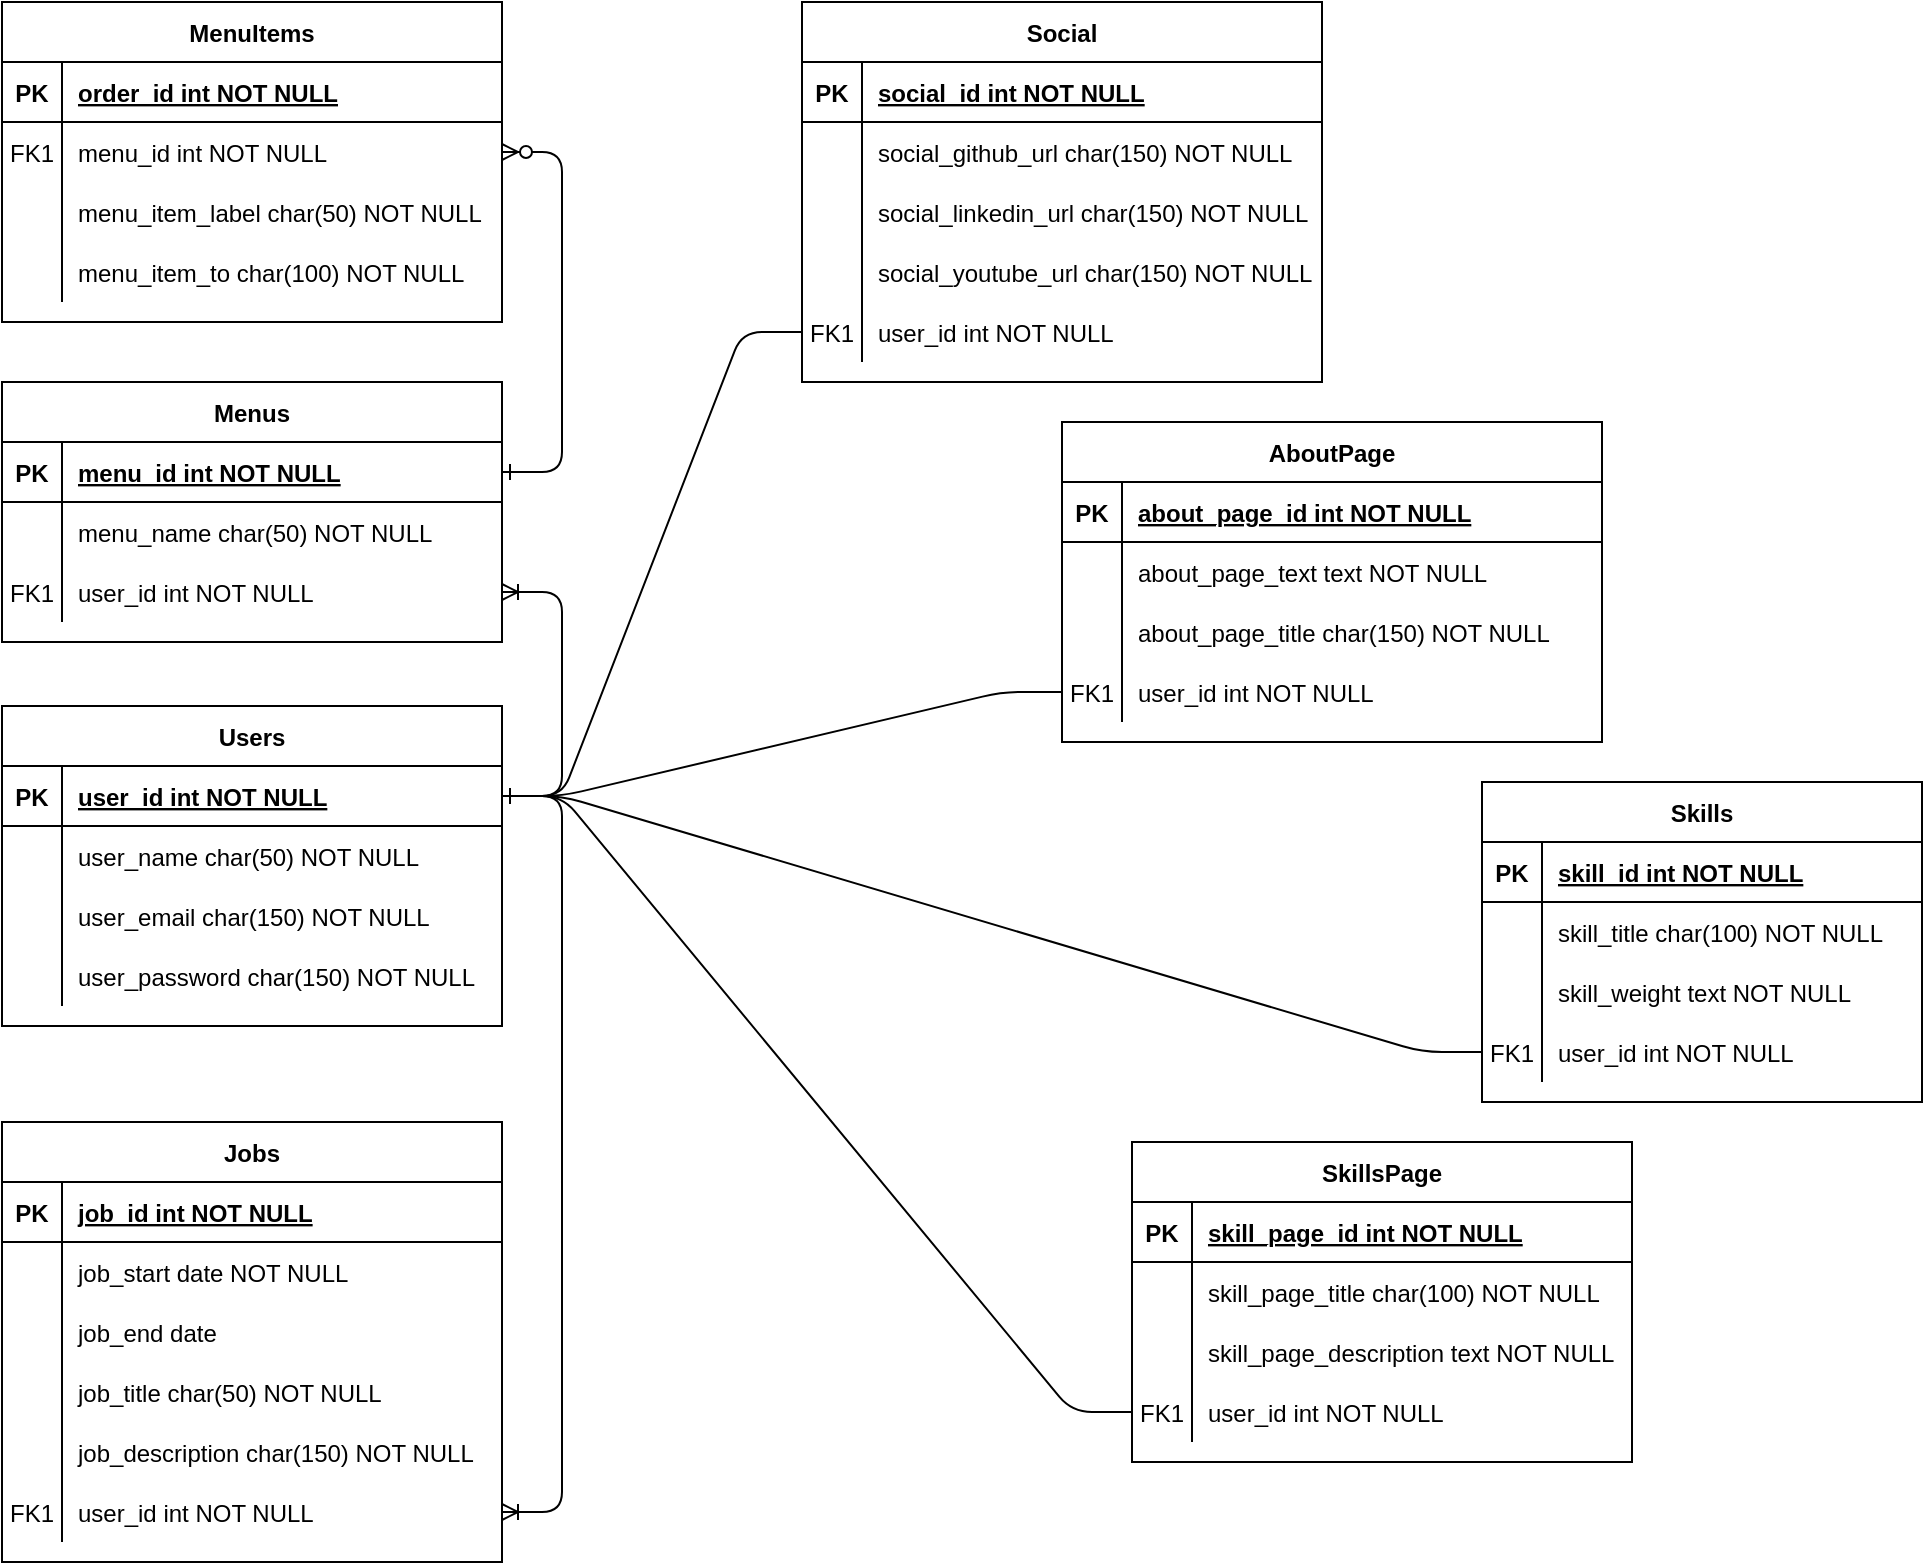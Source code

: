 <mxfile version="19.0.3" type="device"><diagram id="R2lEEEUBdFMjLlhIrx00" name="Page-1"><mxGraphModel dx="1108" dy="563" grid="1" gridSize="10" guides="1" tooltips="1" connect="1" arrows="1" fold="1" page="1" pageScale="1" pageWidth="1169" pageHeight="827" math="0" shadow="0" extFonts="Permanent Marker^https://fonts.googleapis.com/css?family=Permanent+Marker"><root><mxCell id="0"/><mxCell id="1" parent="0"/><mxCell id="C-vyLk0tnHw3VtMMgP7b-1" value="" style="edgeStyle=entityRelationEdgeStyle;endArrow=ERzeroToMany;startArrow=ERone;endFill=1;startFill=0;" parent="1" source="C-vyLk0tnHw3VtMMgP7b-24" target="C-vyLk0tnHw3VtMMgP7b-6" edge="1"><mxGeometry width="100" height="100" relative="1" as="geometry"><mxPoint x="-400" y="700" as="sourcePoint"/><mxPoint x="-300" y="600" as="targetPoint"/></mxGeometry></mxCell><mxCell id="C-vyLk0tnHw3VtMMgP7b-2" value="MenuItems" style="shape=table;startSize=30;container=1;collapsible=1;childLayout=tableLayout;fixedRows=1;rowLines=0;fontStyle=1;align=center;resizeLast=1;" parent="1" vertex="1"><mxGeometry x="20" y="10" width="250" height="160" as="geometry"/></mxCell><mxCell id="C-vyLk0tnHw3VtMMgP7b-3" value="" style="shape=partialRectangle;collapsible=0;dropTarget=0;pointerEvents=0;fillColor=none;points=[[0,0.5],[1,0.5]];portConstraint=eastwest;top=0;left=0;right=0;bottom=1;" parent="C-vyLk0tnHw3VtMMgP7b-2" vertex="1"><mxGeometry y="30" width="250" height="30" as="geometry"/></mxCell><mxCell id="C-vyLk0tnHw3VtMMgP7b-4" value="PK" style="shape=partialRectangle;overflow=hidden;connectable=0;fillColor=none;top=0;left=0;bottom=0;right=0;fontStyle=1;" parent="C-vyLk0tnHw3VtMMgP7b-3" vertex="1"><mxGeometry width="30" height="30" as="geometry"><mxRectangle width="30" height="30" as="alternateBounds"/></mxGeometry></mxCell><mxCell id="C-vyLk0tnHw3VtMMgP7b-5" value="order_id int NOT NULL " style="shape=partialRectangle;overflow=hidden;connectable=0;fillColor=none;top=0;left=0;bottom=0;right=0;align=left;spacingLeft=6;fontStyle=5;" parent="C-vyLk0tnHw3VtMMgP7b-3" vertex="1"><mxGeometry x="30" width="220" height="30" as="geometry"><mxRectangle width="220" height="30" as="alternateBounds"/></mxGeometry></mxCell><mxCell id="C-vyLk0tnHw3VtMMgP7b-6" value="" style="shape=partialRectangle;collapsible=0;dropTarget=0;pointerEvents=0;fillColor=none;points=[[0,0.5],[1,0.5]];portConstraint=eastwest;top=0;left=0;right=0;bottom=0;" parent="C-vyLk0tnHw3VtMMgP7b-2" vertex="1"><mxGeometry y="60" width="250" height="30" as="geometry"/></mxCell><mxCell id="C-vyLk0tnHw3VtMMgP7b-7" value="FK1" style="shape=partialRectangle;overflow=hidden;connectable=0;fillColor=none;top=0;left=0;bottom=0;right=0;" parent="C-vyLk0tnHw3VtMMgP7b-6" vertex="1"><mxGeometry width="30" height="30" as="geometry"><mxRectangle width="30" height="30" as="alternateBounds"/></mxGeometry></mxCell><mxCell id="C-vyLk0tnHw3VtMMgP7b-8" value="menu_id int NOT NULL" style="shape=partialRectangle;overflow=hidden;connectable=0;fillColor=none;top=0;left=0;bottom=0;right=0;align=left;spacingLeft=6;" parent="C-vyLk0tnHw3VtMMgP7b-6" vertex="1"><mxGeometry x="30" width="220" height="30" as="geometry"><mxRectangle width="220" height="30" as="alternateBounds"/></mxGeometry></mxCell><mxCell id="C-vyLk0tnHw3VtMMgP7b-9" value="" style="shape=partialRectangle;collapsible=0;dropTarget=0;pointerEvents=0;fillColor=none;points=[[0,0.5],[1,0.5]];portConstraint=eastwest;top=0;left=0;right=0;bottom=0;" parent="C-vyLk0tnHw3VtMMgP7b-2" vertex="1"><mxGeometry y="90" width="250" height="30" as="geometry"/></mxCell><mxCell id="C-vyLk0tnHw3VtMMgP7b-10" value="" style="shape=partialRectangle;overflow=hidden;connectable=0;fillColor=none;top=0;left=0;bottom=0;right=0;" parent="C-vyLk0tnHw3VtMMgP7b-9" vertex="1"><mxGeometry width="30" height="30" as="geometry"><mxRectangle width="30" height="30" as="alternateBounds"/></mxGeometry></mxCell><mxCell id="C-vyLk0tnHw3VtMMgP7b-11" value="menu_item_label char(50) NOT NULL" style="shape=partialRectangle;overflow=hidden;connectable=0;fillColor=none;top=0;left=0;bottom=0;right=0;align=left;spacingLeft=6;" parent="C-vyLk0tnHw3VtMMgP7b-9" vertex="1"><mxGeometry x="30" width="220" height="30" as="geometry"><mxRectangle width="220" height="30" as="alternateBounds"/></mxGeometry></mxCell><mxCell id="0w_cMMmp7OJdgf9dZxcB-1" value="" style="shape=partialRectangle;collapsible=0;dropTarget=0;pointerEvents=0;fillColor=none;points=[[0,0.5],[1,0.5]];portConstraint=eastwest;top=0;left=0;right=0;bottom=0;" parent="C-vyLk0tnHw3VtMMgP7b-2" vertex="1"><mxGeometry y="120" width="250" height="30" as="geometry"/></mxCell><mxCell id="0w_cMMmp7OJdgf9dZxcB-2" value="" style="shape=partialRectangle;overflow=hidden;connectable=0;fillColor=none;top=0;left=0;bottom=0;right=0;" parent="0w_cMMmp7OJdgf9dZxcB-1" vertex="1"><mxGeometry width="30" height="30" as="geometry"><mxRectangle width="30" height="30" as="alternateBounds"/></mxGeometry></mxCell><mxCell id="0w_cMMmp7OJdgf9dZxcB-3" value="menu_item_to char(100) NOT NULL" style="shape=partialRectangle;overflow=hidden;connectable=0;fillColor=none;top=0;left=0;bottom=0;right=0;align=left;spacingLeft=6;" parent="0w_cMMmp7OJdgf9dZxcB-1" vertex="1"><mxGeometry x="30" width="220" height="30" as="geometry"><mxRectangle width="220" height="30" as="alternateBounds"/></mxGeometry></mxCell><mxCell id="C-vyLk0tnHw3VtMMgP7b-23" value="Menus" style="shape=table;startSize=30;container=1;collapsible=1;childLayout=tableLayout;fixedRows=1;rowLines=0;fontStyle=1;align=center;resizeLast=1;" parent="1" vertex="1"><mxGeometry x="20" y="200" width="250" height="130" as="geometry"/></mxCell><mxCell id="C-vyLk0tnHw3VtMMgP7b-24" value="" style="shape=partialRectangle;collapsible=0;dropTarget=0;pointerEvents=0;fillColor=none;points=[[0,0.5],[1,0.5]];portConstraint=eastwest;top=0;left=0;right=0;bottom=1;" parent="C-vyLk0tnHw3VtMMgP7b-23" vertex="1"><mxGeometry y="30" width="250" height="30" as="geometry"/></mxCell><mxCell id="C-vyLk0tnHw3VtMMgP7b-25" value="PK" style="shape=partialRectangle;overflow=hidden;connectable=0;fillColor=none;top=0;left=0;bottom=0;right=0;fontStyle=1;" parent="C-vyLk0tnHw3VtMMgP7b-24" vertex="1"><mxGeometry width="30" height="30" as="geometry"><mxRectangle width="30" height="30" as="alternateBounds"/></mxGeometry></mxCell><mxCell id="C-vyLk0tnHw3VtMMgP7b-26" value="menu_id int NOT NULL " style="shape=partialRectangle;overflow=hidden;connectable=0;fillColor=none;top=0;left=0;bottom=0;right=0;align=left;spacingLeft=6;fontStyle=5;" parent="C-vyLk0tnHw3VtMMgP7b-24" vertex="1"><mxGeometry x="30" width="220" height="30" as="geometry"><mxRectangle width="220" height="30" as="alternateBounds"/></mxGeometry></mxCell><mxCell id="C-vyLk0tnHw3VtMMgP7b-27" value="" style="shape=partialRectangle;collapsible=0;dropTarget=0;pointerEvents=0;fillColor=none;points=[[0,0.5],[1,0.5]];portConstraint=eastwest;top=0;left=0;right=0;bottom=0;" parent="C-vyLk0tnHw3VtMMgP7b-23" vertex="1"><mxGeometry y="60" width="250" height="30" as="geometry"/></mxCell><mxCell id="C-vyLk0tnHw3VtMMgP7b-28" value="" style="shape=partialRectangle;overflow=hidden;connectable=0;fillColor=none;top=0;left=0;bottom=0;right=0;" parent="C-vyLk0tnHw3VtMMgP7b-27" vertex="1"><mxGeometry width="30" height="30" as="geometry"><mxRectangle width="30" height="30" as="alternateBounds"/></mxGeometry></mxCell><mxCell id="C-vyLk0tnHw3VtMMgP7b-29" value="menu_name char(50) NOT NULL" style="shape=partialRectangle;overflow=hidden;connectable=0;fillColor=none;top=0;left=0;bottom=0;right=0;align=left;spacingLeft=6;" parent="C-vyLk0tnHw3VtMMgP7b-27" vertex="1"><mxGeometry x="30" width="220" height="30" as="geometry"><mxRectangle width="220" height="30" as="alternateBounds"/></mxGeometry></mxCell><mxCell id="wL13gXfQm0aRCwqYXmZl-15" value="" style="shape=partialRectangle;collapsible=0;dropTarget=0;pointerEvents=0;fillColor=none;points=[[0,0.5],[1,0.5]];portConstraint=eastwest;top=0;left=0;right=0;bottom=0;" parent="C-vyLk0tnHw3VtMMgP7b-23" vertex="1"><mxGeometry y="90" width="250" height="30" as="geometry"/></mxCell><mxCell id="wL13gXfQm0aRCwqYXmZl-16" value="FK1" style="shape=partialRectangle;overflow=hidden;connectable=0;fillColor=none;top=0;left=0;bottom=0;right=0;" parent="wL13gXfQm0aRCwqYXmZl-15" vertex="1"><mxGeometry width="30" height="30" as="geometry"><mxRectangle width="30" height="30" as="alternateBounds"/></mxGeometry></mxCell><mxCell id="wL13gXfQm0aRCwqYXmZl-17" value="user_id int NOT NULL" style="shape=partialRectangle;overflow=hidden;connectable=0;fillColor=none;top=0;left=0;bottom=0;right=0;align=left;spacingLeft=6;" parent="wL13gXfQm0aRCwqYXmZl-15" vertex="1"><mxGeometry x="30" width="220" height="30" as="geometry"><mxRectangle width="220" height="30" as="alternateBounds"/></mxGeometry></mxCell><mxCell id="-p1VI9gJHtbzAQNxb0Ce-1" value="Social" style="shape=table;startSize=30;container=1;collapsible=1;childLayout=tableLayout;fixedRows=1;rowLines=0;fontStyle=1;align=center;resizeLast=1;" parent="1" vertex="1"><mxGeometry x="420" y="10" width="260" height="190" as="geometry"/></mxCell><mxCell id="-p1VI9gJHtbzAQNxb0Ce-2" value="" style="shape=partialRectangle;collapsible=0;dropTarget=0;pointerEvents=0;fillColor=none;points=[[0,0.5],[1,0.5]];portConstraint=eastwest;top=0;left=0;right=0;bottom=1;" parent="-p1VI9gJHtbzAQNxb0Ce-1" vertex="1"><mxGeometry y="30" width="260" height="30" as="geometry"/></mxCell><mxCell id="-p1VI9gJHtbzAQNxb0Ce-3" value="PK" style="shape=partialRectangle;overflow=hidden;connectable=0;fillColor=none;top=0;left=0;bottom=0;right=0;fontStyle=1;" parent="-p1VI9gJHtbzAQNxb0Ce-2" vertex="1"><mxGeometry width="30" height="30" as="geometry"><mxRectangle width="30" height="30" as="alternateBounds"/></mxGeometry></mxCell><mxCell id="-p1VI9gJHtbzAQNxb0Ce-4" value="social_id int NOT NULL " style="shape=partialRectangle;overflow=hidden;connectable=0;fillColor=none;top=0;left=0;bottom=0;right=0;align=left;spacingLeft=6;fontStyle=5;" parent="-p1VI9gJHtbzAQNxb0Ce-2" vertex="1"><mxGeometry x="30" width="230" height="30" as="geometry"><mxRectangle width="230" height="30" as="alternateBounds"/></mxGeometry></mxCell><mxCell id="-p1VI9gJHtbzAQNxb0Ce-5" value="" style="shape=partialRectangle;collapsible=0;dropTarget=0;pointerEvents=0;fillColor=none;points=[[0,0.5],[1,0.5]];portConstraint=eastwest;top=0;left=0;right=0;bottom=0;" parent="-p1VI9gJHtbzAQNxb0Ce-1" vertex="1"><mxGeometry y="60" width="260" height="30" as="geometry"/></mxCell><mxCell id="-p1VI9gJHtbzAQNxb0Ce-6" value="" style="shape=partialRectangle;overflow=hidden;connectable=0;fillColor=none;top=0;left=0;bottom=0;right=0;" parent="-p1VI9gJHtbzAQNxb0Ce-5" vertex="1"><mxGeometry width="30" height="30" as="geometry"><mxRectangle width="30" height="30" as="alternateBounds"/></mxGeometry></mxCell><mxCell id="-p1VI9gJHtbzAQNxb0Ce-7" value="social_github_url char(150) NOT NULL" style="shape=partialRectangle;overflow=hidden;connectable=0;fillColor=none;top=0;left=0;bottom=0;right=0;align=left;spacingLeft=6;" parent="-p1VI9gJHtbzAQNxb0Ce-5" vertex="1"><mxGeometry x="30" width="230" height="30" as="geometry"><mxRectangle width="230" height="30" as="alternateBounds"/></mxGeometry></mxCell><mxCell id="-p1VI9gJHtbzAQNxb0Ce-8" value="" style="shape=partialRectangle;collapsible=0;dropTarget=0;pointerEvents=0;fillColor=none;points=[[0,0.5],[1,0.5]];portConstraint=eastwest;top=0;left=0;right=0;bottom=0;" parent="-p1VI9gJHtbzAQNxb0Ce-1" vertex="1"><mxGeometry y="90" width="260" height="30" as="geometry"/></mxCell><mxCell id="-p1VI9gJHtbzAQNxb0Ce-9" value="" style="shape=partialRectangle;overflow=hidden;connectable=0;fillColor=none;top=0;left=0;bottom=0;right=0;" parent="-p1VI9gJHtbzAQNxb0Ce-8" vertex="1"><mxGeometry width="30" height="30" as="geometry"><mxRectangle width="30" height="30" as="alternateBounds"/></mxGeometry></mxCell><mxCell id="-p1VI9gJHtbzAQNxb0Ce-10" value="social_linkedin_url char(150) NOT NULL" style="shape=partialRectangle;overflow=hidden;connectable=0;fillColor=none;top=0;left=0;bottom=0;right=0;align=left;spacingLeft=6;" parent="-p1VI9gJHtbzAQNxb0Ce-8" vertex="1"><mxGeometry x="30" width="230" height="30" as="geometry"><mxRectangle width="230" height="30" as="alternateBounds"/></mxGeometry></mxCell><mxCell id="-p1VI9gJHtbzAQNxb0Ce-11" value="" style="shape=partialRectangle;collapsible=0;dropTarget=0;pointerEvents=0;fillColor=none;points=[[0,0.5],[1,0.5]];portConstraint=eastwest;top=0;left=0;right=0;bottom=0;" parent="-p1VI9gJHtbzAQNxb0Ce-1" vertex="1"><mxGeometry y="120" width="260" height="30" as="geometry"/></mxCell><mxCell id="-p1VI9gJHtbzAQNxb0Ce-12" value="" style="shape=partialRectangle;overflow=hidden;connectable=0;fillColor=none;top=0;left=0;bottom=0;right=0;" parent="-p1VI9gJHtbzAQNxb0Ce-11" vertex="1"><mxGeometry width="30" height="30" as="geometry"><mxRectangle width="30" height="30" as="alternateBounds"/></mxGeometry></mxCell><mxCell id="-p1VI9gJHtbzAQNxb0Ce-13" value="social_youtube_url char(150) NOT NULL" style="shape=partialRectangle;overflow=hidden;connectable=0;fillColor=none;top=0;left=0;bottom=0;right=0;align=left;spacingLeft=6;" parent="-p1VI9gJHtbzAQNxb0Ce-11" vertex="1"><mxGeometry x="30" width="230" height="30" as="geometry"><mxRectangle width="230" height="30" as="alternateBounds"/></mxGeometry></mxCell><mxCell id="-p1VI9gJHtbzAQNxb0Ce-62" value="" style="shape=partialRectangle;collapsible=0;dropTarget=0;pointerEvents=0;fillColor=none;points=[[0,0.5],[1,0.5]];portConstraint=eastwest;top=0;left=0;right=0;bottom=0;" parent="-p1VI9gJHtbzAQNxb0Ce-1" vertex="1"><mxGeometry y="150" width="260" height="30" as="geometry"/></mxCell><mxCell id="-p1VI9gJHtbzAQNxb0Ce-63" value="FK1" style="shape=partialRectangle;overflow=hidden;connectable=0;fillColor=none;top=0;left=0;bottom=0;right=0;" parent="-p1VI9gJHtbzAQNxb0Ce-62" vertex="1"><mxGeometry width="30" height="30" as="geometry"><mxRectangle width="30" height="30" as="alternateBounds"/></mxGeometry></mxCell><mxCell id="-p1VI9gJHtbzAQNxb0Ce-64" value="user_id int NOT NULL" style="shape=partialRectangle;overflow=hidden;connectable=0;fillColor=none;top=0;left=0;bottom=0;right=0;align=left;spacingLeft=6;" parent="-p1VI9gJHtbzAQNxb0Ce-62" vertex="1"><mxGeometry x="30" width="230" height="30" as="geometry"><mxRectangle width="230" height="30" as="alternateBounds"/></mxGeometry></mxCell><mxCell id="-p1VI9gJHtbzAQNxb0Ce-14" value="Users" style="shape=table;startSize=30;container=1;collapsible=1;childLayout=tableLayout;fixedRows=1;rowLines=0;fontStyle=1;align=center;resizeLast=1;" parent="1" vertex="1"><mxGeometry x="20" y="362" width="250" height="160" as="geometry"/></mxCell><mxCell id="-p1VI9gJHtbzAQNxb0Ce-15" value="" style="shape=partialRectangle;collapsible=0;dropTarget=0;pointerEvents=0;fillColor=none;points=[[0,0.5],[1,0.5]];portConstraint=eastwest;top=0;left=0;right=0;bottom=1;" parent="-p1VI9gJHtbzAQNxb0Ce-14" vertex="1"><mxGeometry y="30" width="250" height="30" as="geometry"/></mxCell><mxCell id="-p1VI9gJHtbzAQNxb0Ce-16" value="PK" style="shape=partialRectangle;overflow=hidden;connectable=0;fillColor=none;top=0;left=0;bottom=0;right=0;fontStyle=1;" parent="-p1VI9gJHtbzAQNxb0Ce-15" vertex="1"><mxGeometry width="30" height="30" as="geometry"><mxRectangle width="30" height="30" as="alternateBounds"/></mxGeometry></mxCell><mxCell id="-p1VI9gJHtbzAQNxb0Ce-17" value="user_id int NOT NULL " style="shape=partialRectangle;overflow=hidden;connectable=0;fillColor=none;top=0;left=0;bottom=0;right=0;align=left;spacingLeft=6;fontStyle=5;" parent="-p1VI9gJHtbzAQNxb0Ce-15" vertex="1"><mxGeometry x="30" width="220" height="30" as="geometry"><mxRectangle width="220" height="30" as="alternateBounds"/></mxGeometry></mxCell><mxCell id="-p1VI9gJHtbzAQNxb0Ce-18" value="" style="shape=partialRectangle;collapsible=0;dropTarget=0;pointerEvents=0;fillColor=none;points=[[0,0.5],[1,0.5]];portConstraint=eastwest;top=0;left=0;right=0;bottom=0;" parent="-p1VI9gJHtbzAQNxb0Ce-14" vertex="1"><mxGeometry y="60" width="250" height="30" as="geometry"/></mxCell><mxCell id="-p1VI9gJHtbzAQNxb0Ce-19" value="" style="shape=partialRectangle;overflow=hidden;connectable=0;fillColor=none;top=0;left=0;bottom=0;right=0;" parent="-p1VI9gJHtbzAQNxb0Ce-18" vertex="1"><mxGeometry width="30" height="30" as="geometry"><mxRectangle width="30" height="30" as="alternateBounds"/></mxGeometry></mxCell><mxCell id="-p1VI9gJHtbzAQNxb0Ce-20" value="user_name char(50) NOT NULL" style="shape=partialRectangle;overflow=hidden;connectable=0;fillColor=none;top=0;left=0;bottom=0;right=0;align=left;spacingLeft=6;" parent="-p1VI9gJHtbzAQNxb0Ce-18" vertex="1"><mxGeometry x="30" width="220" height="30" as="geometry"><mxRectangle width="220" height="30" as="alternateBounds"/></mxGeometry></mxCell><mxCell id="-p1VI9gJHtbzAQNxb0Ce-21" value="" style="shape=partialRectangle;collapsible=0;dropTarget=0;pointerEvents=0;fillColor=none;points=[[0,0.5],[1,0.5]];portConstraint=eastwest;top=0;left=0;right=0;bottom=0;" parent="-p1VI9gJHtbzAQNxb0Ce-14" vertex="1"><mxGeometry y="90" width="250" height="30" as="geometry"/></mxCell><mxCell id="-p1VI9gJHtbzAQNxb0Ce-22" value="" style="shape=partialRectangle;overflow=hidden;connectable=0;fillColor=none;top=0;left=0;bottom=0;right=0;" parent="-p1VI9gJHtbzAQNxb0Ce-21" vertex="1"><mxGeometry width="30" height="30" as="geometry"><mxRectangle width="30" height="30" as="alternateBounds"/></mxGeometry></mxCell><mxCell id="-p1VI9gJHtbzAQNxb0Ce-23" value="user_email char(150) NOT NULL" style="shape=partialRectangle;overflow=hidden;connectable=0;fillColor=none;top=0;left=0;bottom=0;right=0;align=left;spacingLeft=6;" parent="-p1VI9gJHtbzAQNxb0Ce-21" vertex="1"><mxGeometry x="30" width="220" height="30" as="geometry"><mxRectangle width="220" height="30" as="alternateBounds"/></mxGeometry></mxCell><mxCell id="-p1VI9gJHtbzAQNxb0Ce-24" value="" style="shape=partialRectangle;collapsible=0;dropTarget=0;pointerEvents=0;fillColor=none;points=[[0,0.5],[1,0.5]];portConstraint=eastwest;top=0;left=0;right=0;bottom=0;" parent="-p1VI9gJHtbzAQNxb0Ce-14" vertex="1"><mxGeometry y="120" width="250" height="30" as="geometry"/></mxCell><mxCell id="-p1VI9gJHtbzAQNxb0Ce-25" value="" style="shape=partialRectangle;overflow=hidden;connectable=0;fillColor=none;top=0;left=0;bottom=0;right=0;" parent="-p1VI9gJHtbzAQNxb0Ce-24" vertex="1"><mxGeometry width="30" height="30" as="geometry"><mxRectangle width="30" height="30" as="alternateBounds"/></mxGeometry></mxCell><mxCell id="-p1VI9gJHtbzAQNxb0Ce-26" value="user_password char(150) NOT NULL" style="shape=partialRectangle;overflow=hidden;connectable=0;fillColor=none;top=0;left=0;bottom=0;right=0;align=left;spacingLeft=6;" parent="-p1VI9gJHtbzAQNxb0Ce-24" vertex="1"><mxGeometry x="30" width="220" height="30" as="geometry"><mxRectangle width="220" height="30" as="alternateBounds"/></mxGeometry></mxCell><mxCell id="-p1VI9gJHtbzAQNxb0Ce-66" value="" style="edgeStyle=entityRelationEdgeStyle;fontSize=12;html=1;endArrow=ERone;endFill=1;exitX=0;exitY=0.5;exitDx=0;exitDy=0;" parent="1" source="-p1VI9gJHtbzAQNxb0Ce-62" target="-p1VI9gJHtbzAQNxb0Ce-15" edge="1"><mxGeometry width="100" height="100" relative="1" as="geometry"><mxPoint x="360" y="230" as="sourcePoint"/><mxPoint x="460" y="130" as="targetPoint"/></mxGeometry></mxCell><mxCell id="MSf_g4DOHhOF5L7z4UEj-1" value="AboutPage" style="shape=table;startSize=30;container=1;collapsible=1;childLayout=tableLayout;fixedRows=1;rowLines=0;fontStyle=1;align=center;resizeLast=1;" parent="1" vertex="1"><mxGeometry x="550" y="220" width="270" height="160" as="geometry"/></mxCell><mxCell id="MSf_g4DOHhOF5L7z4UEj-2" value="" style="shape=partialRectangle;collapsible=0;dropTarget=0;pointerEvents=0;fillColor=none;points=[[0,0.5],[1,0.5]];portConstraint=eastwest;top=0;left=0;right=0;bottom=1;" parent="MSf_g4DOHhOF5L7z4UEj-1" vertex="1"><mxGeometry y="30" width="270" height="30" as="geometry"/></mxCell><mxCell id="MSf_g4DOHhOF5L7z4UEj-3" value="PK" style="shape=partialRectangle;overflow=hidden;connectable=0;fillColor=none;top=0;left=0;bottom=0;right=0;fontStyle=1;" parent="MSf_g4DOHhOF5L7z4UEj-2" vertex="1"><mxGeometry width="30" height="30" as="geometry"><mxRectangle width="30" height="30" as="alternateBounds"/></mxGeometry></mxCell><mxCell id="MSf_g4DOHhOF5L7z4UEj-4" value="about_page_id int NOT NULL " style="shape=partialRectangle;overflow=hidden;connectable=0;fillColor=none;top=0;left=0;bottom=0;right=0;align=left;spacingLeft=6;fontStyle=5;" parent="MSf_g4DOHhOF5L7z4UEj-2" vertex="1"><mxGeometry x="30" width="240" height="30" as="geometry"><mxRectangle width="240" height="30" as="alternateBounds"/></mxGeometry></mxCell><mxCell id="MSf_g4DOHhOF5L7z4UEj-5" value="" style="shape=partialRectangle;collapsible=0;dropTarget=0;pointerEvents=0;fillColor=none;points=[[0,0.5],[1,0.5]];portConstraint=eastwest;top=0;left=0;right=0;bottom=0;" parent="MSf_g4DOHhOF5L7z4UEj-1" vertex="1"><mxGeometry y="60" width="270" height="30" as="geometry"/></mxCell><mxCell id="MSf_g4DOHhOF5L7z4UEj-6" value="" style="shape=partialRectangle;overflow=hidden;connectable=0;fillColor=none;top=0;left=0;bottom=0;right=0;" parent="MSf_g4DOHhOF5L7z4UEj-5" vertex="1"><mxGeometry width="30" height="30" as="geometry"><mxRectangle width="30" height="30" as="alternateBounds"/></mxGeometry></mxCell><mxCell id="MSf_g4DOHhOF5L7z4UEj-7" value="about_page_text text NOT NULL" style="shape=partialRectangle;overflow=hidden;connectable=0;fillColor=none;top=0;left=0;bottom=0;right=0;align=left;spacingLeft=6;" parent="MSf_g4DOHhOF5L7z4UEj-5" vertex="1"><mxGeometry x="30" width="240" height="30" as="geometry"><mxRectangle width="240" height="30" as="alternateBounds"/></mxGeometry></mxCell><mxCell id="MSf_g4DOHhOF5L7z4UEj-8" value="" style="shape=partialRectangle;collapsible=0;dropTarget=0;pointerEvents=0;fillColor=none;points=[[0,0.5],[1,0.5]];portConstraint=eastwest;top=0;left=0;right=0;bottom=0;" parent="MSf_g4DOHhOF5L7z4UEj-1" vertex="1"><mxGeometry y="90" width="270" height="30" as="geometry"/></mxCell><mxCell id="MSf_g4DOHhOF5L7z4UEj-9" value="" style="shape=partialRectangle;overflow=hidden;connectable=0;fillColor=none;top=0;left=0;bottom=0;right=0;" parent="MSf_g4DOHhOF5L7z4UEj-8" vertex="1"><mxGeometry width="30" height="30" as="geometry"><mxRectangle width="30" height="30" as="alternateBounds"/></mxGeometry></mxCell><mxCell id="MSf_g4DOHhOF5L7z4UEj-10" value="about_page_title char(150) NOT NULL" style="shape=partialRectangle;overflow=hidden;connectable=0;fillColor=none;top=0;left=0;bottom=0;right=0;align=left;spacingLeft=6;" parent="MSf_g4DOHhOF5L7z4UEj-8" vertex="1"><mxGeometry x="30" width="240" height="30" as="geometry"><mxRectangle width="240" height="30" as="alternateBounds"/></mxGeometry></mxCell><mxCell id="MSf_g4DOHhOF5L7z4UEj-11" value="" style="shape=partialRectangle;collapsible=0;dropTarget=0;pointerEvents=0;fillColor=none;points=[[0,0.5],[1,0.5]];portConstraint=eastwest;top=0;left=0;right=0;bottom=0;" parent="MSf_g4DOHhOF5L7z4UEj-1" vertex="1"><mxGeometry y="120" width="270" height="30" as="geometry"/></mxCell><mxCell id="MSf_g4DOHhOF5L7z4UEj-12" value="FK1" style="shape=partialRectangle;overflow=hidden;connectable=0;fillColor=none;top=0;left=0;bottom=0;right=0;" parent="MSf_g4DOHhOF5L7z4UEj-11" vertex="1"><mxGeometry width="30" height="30" as="geometry"><mxRectangle width="30" height="30" as="alternateBounds"/></mxGeometry></mxCell><mxCell id="MSf_g4DOHhOF5L7z4UEj-13" value="user_id int NOT NULL" style="shape=partialRectangle;overflow=hidden;connectable=0;fillColor=none;top=0;left=0;bottom=0;right=0;align=left;spacingLeft=6;" parent="MSf_g4DOHhOF5L7z4UEj-11" vertex="1"><mxGeometry x="30" width="240" height="30" as="geometry"><mxRectangle width="240" height="30" as="alternateBounds"/></mxGeometry></mxCell><mxCell id="MSf_g4DOHhOF5L7z4UEj-48" style="edgeStyle=entityRelationEdgeStyle;orthogonalLoop=1;jettySize=auto;html=1;strokeColor=default;endArrow=none;endFill=0;startArrow=ERone;startFill=0;" parent="1" source="-p1VI9gJHtbzAQNxb0Ce-15" target="MSf_g4DOHhOF5L7z4UEj-11" edge="1"><mxGeometry relative="1" as="geometry"/></mxCell><mxCell id="MSf_g4DOHhOF5L7z4UEj-49" value="Skills" style="shape=table;startSize=30;container=1;collapsible=1;childLayout=tableLayout;fixedRows=1;rowLines=0;fontStyle=1;align=center;resizeLast=1;" parent="1" vertex="1"><mxGeometry x="760" y="400" width="220" height="160" as="geometry"/></mxCell><mxCell id="MSf_g4DOHhOF5L7z4UEj-50" value="" style="shape=tableRow;horizontal=0;startSize=0;swimlaneHead=0;swimlaneBody=0;fillColor=none;collapsible=0;dropTarget=0;points=[[0,0.5],[1,0.5]];portConstraint=eastwest;top=0;left=0;right=0;bottom=1;" parent="MSf_g4DOHhOF5L7z4UEj-49" vertex="1"><mxGeometry y="30" width="220" height="30" as="geometry"/></mxCell><mxCell id="MSf_g4DOHhOF5L7z4UEj-51" value="PK" style="shape=partialRectangle;connectable=0;fillColor=none;top=0;left=0;bottom=0;right=0;fontStyle=1;overflow=hidden;" parent="MSf_g4DOHhOF5L7z4UEj-50" vertex="1"><mxGeometry width="30" height="30" as="geometry"><mxRectangle width="30" height="30" as="alternateBounds"/></mxGeometry></mxCell><mxCell id="MSf_g4DOHhOF5L7z4UEj-52" value="skill_id int NOT NULL" style="shape=partialRectangle;connectable=0;fillColor=none;top=0;left=0;bottom=0;right=0;align=left;spacingLeft=6;fontStyle=5;overflow=hidden;" parent="MSf_g4DOHhOF5L7z4UEj-50" vertex="1"><mxGeometry x="30" width="190" height="30" as="geometry"><mxRectangle width="190" height="30" as="alternateBounds"/></mxGeometry></mxCell><mxCell id="MSf_g4DOHhOF5L7z4UEj-53" value="" style="shape=tableRow;horizontal=0;startSize=0;swimlaneHead=0;swimlaneBody=0;fillColor=none;collapsible=0;dropTarget=0;points=[[0,0.5],[1,0.5]];portConstraint=eastwest;top=0;left=0;right=0;bottom=0;" parent="MSf_g4DOHhOF5L7z4UEj-49" vertex="1"><mxGeometry y="60" width="220" height="30" as="geometry"/></mxCell><mxCell id="MSf_g4DOHhOF5L7z4UEj-54" value="" style="shape=partialRectangle;connectable=0;fillColor=none;top=0;left=0;bottom=0;right=0;editable=1;overflow=hidden;" parent="MSf_g4DOHhOF5L7z4UEj-53" vertex="1"><mxGeometry width="30" height="30" as="geometry"><mxRectangle width="30" height="30" as="alternateBounds"/></mxGeometry></mxCell><mxCell id="MSf_g4DOHhOF5L7z4UEj-55" value="skill_title char(100) NOT NULL" style="shape=partialRectangle;connectable=0;fillColor=none;top=0;left=0;bottom=0;right=0;align=left;spacingLeft=6;overflow=hidden;" parent="MSf_g4DOHhOF5L7z4UEj-53" vertex="1"><mxGeometry x="30" width="190" height="30" as="geometry"><mxRectangle width="190" height="30" as="alternateBounds"/></mxGeometry></mxCell><mxCell id="MSf_g4DOHhOF5L7z4UEj-56" value="" style="shape=tableRow;horizontal=0;startSize=0;swimlaneHead=0;swimlaneBody=0;fillColor=none;collapsible=0;dropTarget=0;points=[[0,0.5],[1,0.5]];portConstraint=eastwest;top=0;left=0;right=0;bottom=0;" parent="MSf_g4DOHhOF5L7z4UEj-49" vertex="1"><mxGeometry y="90" width="220" height="30" as="geometry"/></mxCell><mxCell id="MSf_g4DOHhOF5L7z4UEj-57" value="" style="shape=partialRectangle;connectable=0;fillColor=none;top=0;left=0;bottom=0;right=0;editable=1;overflow=hidden;" parent="MSf_g4DOHhOF5L7z4UEj-56" vertex="1"><mxGeometry width="30" height="30" as="geometry"><mxRectangle width="30" height="30" as="alternateBounds"/></mxGeometry></mxCell><mxCell id="MSf_g4DOHhOF5L7z4UEj-58" value="skill_weight text NOT NULL" style="shape=partialRectangle;connectable=0;fillColor=none;top=0;left=0;bottom=0;right=0;align=left;spacingLeft=6;overflow=hidden;" parent="MSf_g4DOHhOF5L7z4UEj-56" vertex="1"><mxGeometry x="30" width="190" height="30" as="geometry"><mxRectangle width="190" height="30" as="alternateBounds"/></mxGeometry></mxCell><mxCell id="MSf_g4DOHhOF5L7z4UEj-70" value="" style="shape=tableRow;horizontal=0;startSize=0;swimlaneHead=0;swimlaneBody=0;fillColor=none;collapsible=0;dropTarget=0;points=[[0,0.5],[1,0.5]];portConstraint=eastwest;top=0;left=0;right=0;bottom=0;" parent="MSf_g4DOHhOF5L7z4UEj-49" vertex="1"><mxGeometry y="120" width="220" height="30" as="geometry"/></mxCell><mxCell id="MSf_g4DOHhOF5L7z4UEj-71" value="FK1" style="shape=partialRectangle;connectable=0;fillColor=none;top=0;left=0;bottom=0;right=0;editable=1;overflow=hidden;" parent="MSf_g4DOHhOF5L7z4UEj-70" vertex="1"><mxGeometry width="30" height="30" as="geometry"><mxRectangle width="30" height="30" as="alternateBounds"/></mxGeometry></mxCell><mxCell id="MSf_g4DOHhOF5L7z4UEj-72" value="user_id int NOT NULL" style="shape=partialRectangle;connectable=0;fillColor=none;top=0;left=0;bottom=0;right=0;align=left;spacingLeft=6;overflow=hidden;" parent="MSf_g4DOHhOF5L7z4UEj-70" vertex="1"><mxGeometry x="30" width="190" height="30" as="geometry"><mxRectangle width="190" height="30" as="alternateBounds"/></mxGeometry></mxCell><mxCell id="MSf_g4DOHhOF5L7z4UEj-63" style="edgeStyle=entityRelationEdgeStyle;orthogonalLoop=1;jettySize=auto;html=1;strokeColor=default;endArrow=none;endFill=0;startArrow=ERone;startFill=0;" parent="1" source="-p1VI9gJHtbzAQNxb0Ce-15" target="MSf_g4DOHhOF5L7z4UEj-70" edge="1"><mxGeometry relative="1" as="geometry"/></mxCell><mxCell id="wL13gXfQm0aRCwqYXmZl-1" value="SkillsPage" style="shape=table;startSize=30;container=1;collapsible=1;childLayout=tableLayout;fixedRows=1;rowLines=0;fontStyle=1;align=center;resizeLast=1;" parent="1" vertex="1"><mxGeometry x="585" y="580" width="250" height="160" as="geometry"/></mxCell><mxCell id="wL13gXfQm0aRCwqYXmZl-2" value="" style="shape=tableRow;horizontal=0;startSize=0;swimlaneHead=0;swimlaneBody=0;fillColor=none;collapsible=0;dropTarget=0;points=[[0,0.5],[1,0.5]];portConstraint=eastwest;top=0;left=0;right=0;bottom=1;" parent="wL13gXfQm0aRCwqYXmZl-1" vertex="1"><mxGeometry y="30" width="250" height="30" as="geometry"/></mxCell><mxCell id="wL13gXfQm0aRCwqYXmZl-3" value="PK" style="shape=partialRectangle;connectable=0;fillColor=none;top=0;left=0;bottom=0;right=0;fontStyle=1;overflow=hidden;" parent="wL13gXfQm0aRCwqYXmZl-2" vertex="1"><mxGeometry width="30" height="30" as="geometry"><mxRectangle width="30" height="30" as="alternateBounds"/></mxGeometry></mxCell><mxCell id="wL13gXfQm0aRCwqYXmZl-4" value="skill_page_id int NOT NULL" style="shape=partialRectangle;connectable=0;fillColor=none;top=0;left=0;bottom=0;right=0;align=left;spacingLeft=6;fontStyle=5;overflow=hidden;" parent="wL13gXfQm0aRCwqYXmZl-2" vertex="1"><mxGeometry x="30" width="220" height="30" as="geometry"><mxRectangle width="220" height="30" as="alternateBounds"/></mxGeometry></mxCell><mxCell id="wL13gXfQm0aRCwqYXmZl-5" value="" style="shape=tableRow;horizontal=0;startSize=0;swimlaneHead=0;swimlaneBody=0;fillColor=none;collapsible=0;dropTarget=0;points=[[0,0.5],[1,0.5]];portConstraint=eastwest;top=0;left=0;right=0;bottom=0;" parent="wL13gXfQm0aRCwqYXmZl-1" vertex="1"><mxGeometry y="60" width="250" height="30" as="geometry"/></mxCell><mxCell id="wL13gXfQm0aRCwqYXmZl-6" value="" style="shape=partialRectangle;connectable=0;fillColor=none;top=0;left=0;bottom=0;right=0;editable=1;overflow=hidden;" parent="wL13gXfQm0aRCwqYXmZl-5" vertex="1"><mxGeometry width="30" height="30" as="geometry"><mxRectangle width="30" height="30" as="alternateBounds"/></mxGeometry></mxCell><mxCell id="wL13gXfQm0aRCwqYXmZl-7" value="skill_page_title char(100) NOT NULL" style="shape=partialRectangle;connectable=0;fillColor=none;top=0;left=0;bottom=0;right=0;align=left;spacingLeft=6;overflow=hidden;" parent="wL13gXfQm0aRCwqYXmZl-5" vertex="1"><mxGeometry x="30" width="220" height="30" as="geometry"><mxRectangle width="220" height="30" as="alternateBounds"/></mxGeometry></mxCell><mxCell id="wL13gXfQm0aRCwqYXmZl-8" value="" style="shape=tableRow;horizontal=0;startSize=0;swimlaneHead=0;swimlaneBody=0;fillColor=none;collapsible=0;dropTarget=0;points=[[0,0.5],[1,0.5]];portConstraint=eastwest;top=0;left=0;right=0;bottom=0;" parent="wL13gXfQm0aRCwqYXmZl-1" vertex="1"><mxGeometry y="90" width="250" height="30" as="geometry"/></mxCell><mxCell id="wL13gXfQm0aRCwqYXmZl-9" value="" style="shape=partialRectangle;connectable=0;fillColor=none;top=0;left=0;bottom=0;right=0;editable=1;overflow=hidden;" parent="wL13gXfQm0aRCwqYXmZl-8" vertex="1"><mxGeometry width="30" height="30" as="geometry"><mxRectangle width="30" height="30" as="alternateBounds"/></mxGeometry></mxCell><mxCell id="wL13gXfQm0aRCwqYXmZl-10" value="skill_page_description text NOT NULL" style="shape=partialRectangle;connectable=0;fillColor=none;top=0;left=0;bottom=0;right=0;align=left;spacingLeft=6;overflow=hidden;" parent="wL13gXfQm0aRCwqYXmZl-8" vertex="1"><mxGeometry x="30" width="220" height="30" as="geometry"><mxRectangle width="220" height="30" as="alternateBounds"/></mxGeometry></mxCell><mxCell id="wL13gXfQm0aRCwqYXmZl-11" value="" style="shape=tableRow;horizontal=0;startSize=0;swimlaneHead=0;swimlaneBody=0;fillColor=none;collapsible=0;dropTarget=0;points=[[0,0.5],[1,0.5]];portConstraint=eastwest;top=0;left=0;right=0;bottom=0;" parent="wL13gXfQm0aRCwqYXmZl-1" vertex="1"><mxGeometry y="120" width="250" height="30" as="geometry"/></mxCell><mxCell id="wL13gXfQm0aRCwqYXmZl-12" value="FK1" style="shape=partialRectangle;connectable=0;fillColor=none;top=0;left=0;bottom=0;right=0;editable=1;overflow=hidden;" parent="wL13gXfQm0aRCwqYXmZl-11" vertex="1"><mxGeometry width="30" height="30" as="geometry"><mxRectangle width="30" height="30" as="alternateBounds"/></mxGeometry></mxCell><mxCell id="wL13gXfQm0aRCwqYXmZl-13" value="user_id int NOT NULL" style="shape=partialRectangle;connectable=0;fillColor=none;top=0;left=0;bottom=0;right=0;align=left;spacingLeft=6;overflow=hidden;" parent="wL13gXfQm0aRCwqYXmZl-11" vertex="1"><mxGeometry x="30" width="220" height="30" as="geometry"><mxRectangle width="220" height="30" as="alternateBounds"/></mxGeometry></mxCell><mxCell id="wL13gXfQm0aRCwqYXmZl-14" style="edgeStyle=entityRelationEdgeStyle;orthogonalLoop=1;jettySize=auto;html=1;endArrow=none;endFill=0;startArrow=ERone;startFill=0;" parent="1" source="-p1VI9gJHtbzAQNxb0Ce-15" target="wL13gXfQm0aRCwqYXmZl-11" edge="1"><mxGeometry relative="1" as="geometry"/></mxCell><mxCell id="wL13gXfQm0aRCwqYXmZl-19" value="" style="edgeStyle=entityRelationEdgeStyle;fontSize=12;html=1;endArrow=ERoneToMany;" parent="1" source="-p1VI9gJHtbzAQNxb0Ce-15" target="wL13gXfQm0aRCwqYXmZl-15" edge="1"><mxGeometry width="100" height="100" relative="1" as="geometry"><mxPoint x="150" y="430" as="sourcePoint"/><mxPoint x="250" y="330" as="targetPoint"/></mxGeometry></mxCell><mxCell id="qjb-a4DODquxuw79uqMq-14" value="Jobs" style="shape=table;startSize=30;container=1;collapsible=1;childLayout=tableLayout;fixedRows=1;rowLines=0;fontStyle=1;align=center;resizeLast=1;" vertex="1" parent="1"><mxGeometry x="20" y="570" width="250" height="220" as="geometry"/></mxCell><mxCell id="qjb-a4DODquxuw79uqMq-15" value="" style="shape=tableRow;horizontal=0;startSize=0;swimlaneHead=0;swimlaneBody=0;fillColor=none;collapsible=0;dropTarget=0;points=[[0,0.5],[1,0.5]];portConstraint=eastwest;top=0;left=0;right=0;bottom=1;" vertex="1" parent="qjb-a4DODquxuw79uqMq-14"><mxGeometry y="30" width="250" height="30" as="geometry"/></mxCell><mxCell id="qjb-a4DODquxuw79uqMq-16" value="PK" style="shape=partialRectangle;connectable=0;fillColor=none;top=0;left=0;bottom=0;right=0;fontStyle=1;overflow=hidden;" vertex="1" parent="qjb-a4DODquxuw79uqMq-15"><mxGeometry width="30" height="30" as="geometry"><mxRectangle width="30" height="30" as="alternateBounds"/></mxGeometry></mxCell><mxCell id="qjb-a4DODquxuw79uqMq-17" value="job_id int NOT NULL" style="shape=partialRectangle;connectable=0;fillColor=none;top=0;left=0;bottom=0;right=0;align=left;spacingLeft=6;fontStyle=5;overflow=hidden;" vertex="1" parent="qjb-a4DODquxuw79uqMq-15"><mxGeometry x="30" width="220" height="30" as="geometry"><mxRectangle width="220" height="30" as="alternateBounds"/></mxGeometry></mxCell><mxCell id="qjb-a4DODquxuw79uqMq-18" value="" style="shape=tableRow;horizontal=0;startSize=0;swimlaneHead=0;swimlaneBody=0;fillColor=none;collapsible=0;dropTarget=0;points=[[0,0.5],[1,0.5]];portConstraint=eastwest;top=0;left=0;right=0;bottom=0;" vertex="1" parent="qjb-a4DODquxuw79uqMq-14"><mxGeometry y="60" width="250" height="30" as="geometry"/></mxCell><mxCell id="qjb-a4DODquxuw79uqMq-19" value="" style="shape=partialRectangle;connectable=0;fillColor=none;top=0;left=0;bottom=0;right=0;editable=1;overflow=hidden;" vertex="1" parent="qjb-a4DODquxuw79uqMq-18"><mxGeometry width="30" height="30" as="geometry"><mxRectangle width="30" height="30" as="alternateBounds"/></mxGeometry></mxCell><mxCell id="qjb-a4DODquxuw79uqMq-20" value="job_start date NOT NULL" style="shape=partialRectangle;connectable=0;fillColor=none;top=0;left=0;bottom=0;right=0;align=left;spacingLeft=6;overflow=hidden;" vertex="1" parent="qjb-a4DODquxuw79uqMq-18"><mxGeometry x="30" width="220" height="30" as="geometry"><mxRectangle width="220" height="30" as="alternateBounds"/></mxGeometry></mxCell><mxCell id="qjb-a4DODquxuw79uqMq-21" value="" style="shape=tableRow;horizontal=0;startSize=0;swimlaneHead=0;swimlaneBody=0;fillColor=none;collapsible=0;dropTarget=0;points=[[0,0.5],[1,0.5]];portConstraint=eastwest;top=0;left=0;right=0;bottom=0;" vertex="1" parent="qjb-a4DODquxuw79uqMq-14"><mxGeometry y="90" width="250" height="30" as="geometry"/></mxCell><mxCell id="qjb-a4DODquxuw79uqMq-22" value="" style="shape=partialRectangle;connectable=0;fillColor=none;top=0;left=0;bottom=0;right=0;editable=1;overflow=hidden;" vertex="1" parent="qjb-a4DODquxuw79uqMq-21"><mxGeometry width="30" height="30" as="geometry"><mxRectangle width="30" height="30" as="alternateBounds"/></mxGeometry></mxCell><mxCell id="qjb-a4DODquxuw79uqMq-23" value="job_end date" style="shape=partialRectangle;connectable=0;fillColor=none;top=0;left=0;bottom=0;right=0;align=left;spacingLeft=6;overflow=hidden;" vertex="1" parent="qjb-a4DODquxuw79uqMq-21"><mxGeometry x="30" width="220" height="30" as="geometry"><mxRectangle width="220" height="30" as="alternateBounds"/></mxGeometry></mxCell><mxCell id="qjb-a4DODquxuw79uqMq-24" value="" style="shape=tableRow;horizontal=0;startSize=0;swimlaneHead=0;swimlaneBody=0;fillColor=none;collapsible=0;dropTarget=0;points=[[0,0.5],[1,0.5]];portConstraint=eastwest;top=0;left=0;right=0;bottom=0;" vertex="1" parent="qjb-a4DODquxuw79uqMq-14"><mxGeometry y="120" width="250" height="30" as="geometry"/></mxCell><mxCell id="qjb-a4DODquxuw79uqMq-25" value="" style="shape=partialRectangle;connectable=0;fillColor=none;top=0;left=0;bottom=0;right=0;editable=1;overflow=hidden;" vertex="1" parent="qjb-a4DODquxuw79uqMq-24"><mxGeometry width="30" height="30" as="geometry"><mxRectangle width="30" height="30" as="alternateBounds"/></mxGeometry></mxCell><mxCell id="qjb-a4DODquxuw79uqMq-26" value="job_title char(50) NOT NULL" style="shape=partialRectangle;connectable=0;fillColor=none;top=0;left=0;bottom=0;right=0;align=left;spacingLeft=6;overflow=hidden;" vertex="1" parent="qjb-a4DODquxuw79uqMq-24"><mxGeometry x="30" width="220" height="30" as="geometry"><mxRectangle width="220" height="30" as="alternateBounds"/></mxGeometry></mxCell><mxCell id="qjb-a4DODquxuw79uqMq-27" value="" style="shape=tableRow;horizontal=0;startSize=0;swimlaneHead=0;swimlaneBody=0;fillColor=none;collapsible=0;dropTarget=0;points=[[0,0.5],[1,0.5]];portConstraint=eastwest;top=0;left=0;right=0;bottom=0;" vertex="1" parent="qjb-a4DODquxuw79uqMq-14"><mxGeometry y="150" width="250" height="30" as="geometry"/></mxCell><mxCell id="qjb-a4DODquxuw79uqMq-28" value="" style="shape=partialRectangle;connectable=0;fillColor=none;top=0;left=0;bottom=0;right=0;editable=1;overflow=hidden;" vertex="1" parent="qjb-a4DODquxuw79uqMq-27"><mxGeometry width="30" height="30" as="geometry"><mxRectangle width="30" height="30" as="alternateBounds"/></mxGeometry></mxCell><mxCell id="qjb-a4DODquxuw79uqMq-29" value="job_description char(150) NOT NULL" style="shape=partialRectangle;connectable=0;fillColor=none;top=0;left=0;bottom=0;right=0;align=left;spacingLeft=6;overflow=hidden;" vertex="1" parent="qjb-a4DODquxuw79uqMq-27"><mxGeometry x="30" width="220" height="30" as="geometry"><mxRectangle width="220" height="30" as="alternateBounds"/></mxGeometry></mxCell><mxCell id="qjb-a4DODquxuw79uqMq-30" value="" style="shape=tableRow;horizontal=0;startSize=0;swimlaneHead=0;swimlaneBody=0;fillColor=none;collapsible=0;dropTarget=0;points=[[0,0.5],[1,0.5]];portConstraint=eastwest;top=0;left=0;right=0;bottom=0;" vertex="1" parent="qjb-a4DODquxuw79uqMq-14"><mxGeometry y="180" width="250" height="30" as="geometry"/></mxCell><mxCell id="qjb-a4DODquxuw79uqMq-31" value="FK1" style="shape=partialRectangle;connectable=0;fillColor=none;top=0;left=0;bottom=0;right=0;editable=1;overflow=hidden;" vertex="1" parent="qjb-a4DODquxuw79uqMq-30"><mxGeometry width="30" height="30" as="geometry"><mxRectangle width="30" height="30" as="alternateBounds"/></mxGeometry></mxCell><mxCell id="qjb-a4DODquxuw79uqMq-32" value="user_id int NOT NULL" style="shape=partialRectangle;connectable=0;fillColor=none;top=0;left=0;bottom=0;right=0;align=left;spacingLeft=6;overflow=hidden;" vertex="1" parent="qjb-a4DODquxuw79uqMq-30"><mxGeometry x="30" width="220" height="30" as="geometry"><mxRectangle width="220" height="30" as="alternateBounds"/></mxGeometry></mxCell><mxCell id="qjb-a4DODquxuw79uqMq-34" value="" style="edgeStyle=entityRelationEdgeStyle;fontSize=12;html=1;endArrow=ERoneToMany;" edge="1" parent="1" source="-p1VI9gJHtbzAQNxb0Ce-15" target="qjb-a4DODquxuw79uqMq-30"><mxGeometry width="100" height="100" relative="1" as="geometry"><mxPoint x="320" y="720" as="sourcePoint"/><mxPoint x="420" y="620" as="targetPoint"/></mxGeometry></mxCell></root></mxGraphModel></diagram></mxfile>